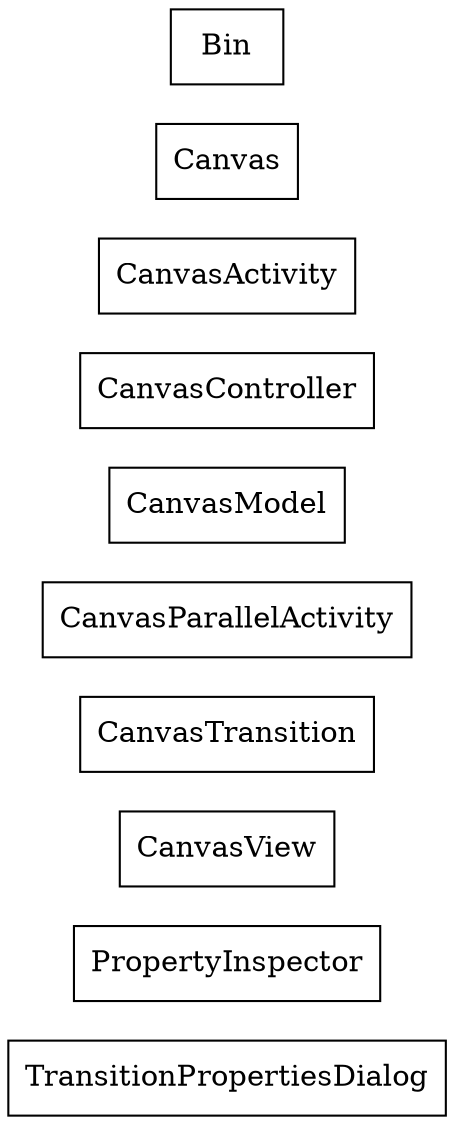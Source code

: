 strict digraph class_diagram {
  rankdir=LR;
  TransitionPropertiesDialog[
    label="TransitionPropertiesDialog",
    URL="TransitionPropertiesDialog.html",
    tooltip="org.lamsfoundation.lams.authoring.cv.TransitionPropertiesDialog",
    shape="record"
  ];
  PropertyInspector[
    label="PropertyInspector",
    URL="PropertyInspector.html",
    tooltip="org.lamsfoundation.lams.authoring.cv.PropertyInspector",
    shape="record"
  ];
  CanvasView[
    label="CanvasView",
    URL="CanvasView.html",
    tooltip="org.lamsfoundation.lams.authoring.cv.CanvasView",
    shape="record"
  ];
  CanvasTransition[
    label="CanvasTransition",
    URL="CanvasTransition.html",
    tooltip="org.lamsfoundation.lams.authoring.cv.CanvasTransition",
    shape="record"
  ];
  CanvasParallelActivity[
    label="CanvasParallelActivity",
    URL="CanvasParallelActivity.html",
    tooltip="org.lamsfoundation.lams.authoring.cv.CanvasParallelActivity",
    shape="record"
  ];
  CanvasModel[
    label="CanvasModel",
    URL="CanvasModel.html",
    tooltip="org.lamsfoundation.lams.authoring.cv.CanvasModel",
    shape="record"
  ];
  CanvasController[
    label="CanvasController",
    URL="CanvasController.html",
    tooltip="org.lamsfoundation.lams.authoring.cv.CanvasController",
    shape="record"
  ];
  CanvasActivity[
    label="CanvasActivity",
    URL="CanvasActivity.html",
    tooltip="org.lamsfoundation.lams.authoring.cv.CanvasActivity",
    shape="record"
  ];
  Canvas[
    label="Canvas",
    URL="Canvas.html",
    tooltip="org.lamsfoundation.lams.authoring.cv.Canvas",
    shape="record"
  ];
  Bin[
    label="Bin",
    URL="Bin.html",
    tooltip="org.lamsfoundation.lams.authoring.cv.Bin",
    shape="record"
  ];
}
